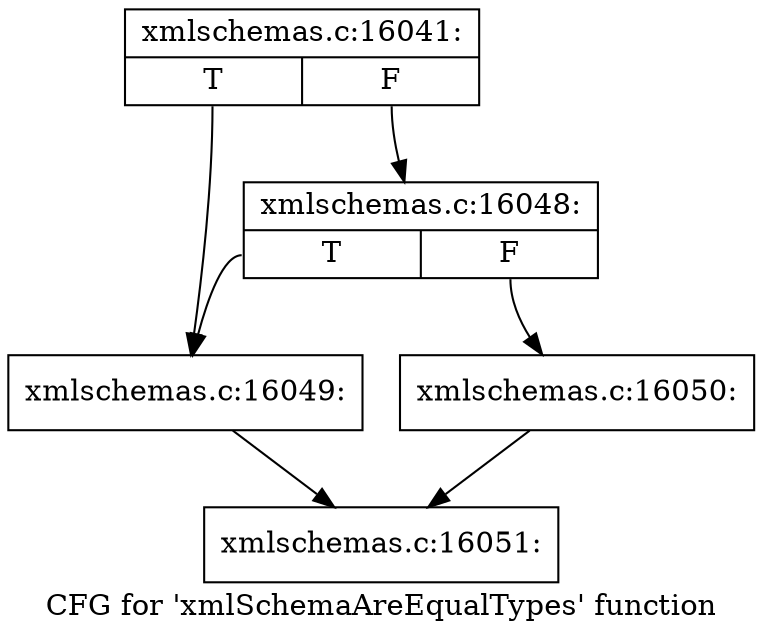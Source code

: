 digraph "CFG for 'xmlSchemaAreEqualTypes' function" {
	label="CFG for 'xmlSchemaAreEqualTypes' function";

	Node0x55d0265b4470 [shape=record,label="{xmlschemas.c:16041:|{<s0>T|<s1>F}}"];
	Node0x55d0265b4470:s0 -> Node0x55d0265b6240;
	Node0x55d0265b4470:s1 -> Node0x55d0265b62e0;
	Node0x55d0265b62e0 [shape=record,label="{xmlschemas.c:16048:|{<s0>T|<s1>F}}"];
	Node0x55d0265b62e0:s0 -> Node0x55d0265b6240;
	Node0x55d0265b62e0:s1 -> Node0x55d0265b6290;
	Node0x55d0265b6240 [shape=record,label="{xmlschemas.c:16049:}"];
	Node0x55d0265b6240 -> Node0x55d0265b0c50;
	Node0x55d0265b6290 [shape=record,label="{xmlschemas.c:16050:}"];
	Node0x55d0265b6290 -> Node0x55d0265b0c50;
	Node0x55d0265b0c50 [shape=record,label="{xmlschemas.c:16051:}"];
}
